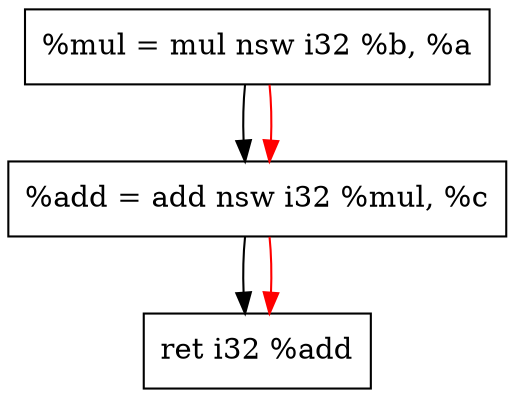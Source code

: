 digraph "CDFG for'func' function" {
	Node0x55d5cb0f4440[shape=record, label="  %mul = mul nsw i32 %b, %a"];
	Node0x55d5cb0f44d0[shape=record, label="  %add = add nsw i32 %mul, %c"];
	Node0x55d5cb0f43c8[shape=record, label="  ret i32 %add"];
	Node0x55d5cb0f4440 -> Node0x55d5cb0f44d0
	Node0x55d5cb0f44d0 -> Node0x55d5cb0f43c8
edge [color=red]
	Node0x55d5cb0f4440 -> Node0x55d5cb0f44d0
	Node0x55d5cb0f44d0 -> Node0x55d5cb0f43c8
}
